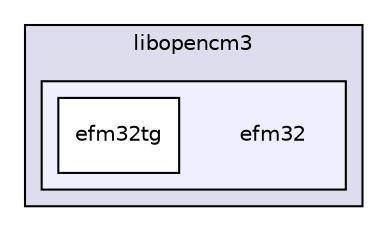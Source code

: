 digraph "/home/esdentem/projects/libopencm3/libopencm3-git/include/libopencm3/efm32/" {
  compound=true
  node [ fontsize="10", fontname="Helvetica"];
  edge [ labelfontsize="10", labelfontname="Helvetica"];
  subgraph clusterdir_e1040081471ffd682e8357aa53c82f70 {
    graph [ bgcolor="#ddddee", pencolor="black", label="libopencm3" fontname="Helvetica", fontsize="10", URL="dir_e1040081471ffd682e8357aa53c82f70.html"]
  subgraph clusterdir_b3bc027bbb9aeff9e0e7a0d66de9ad28 {
    graph [ bgcolor="#eeeeff", pencolor="black", label="" URL="dir_b3bc027bbb9aeff9e0e7a0d66de9ad28.html"];
    dir_b3bc027bbb9aeff9e0e7a0d66de9ad28 [shape=plaintext label="efm32"];
    dir_25fe5e9262d999d55ae3bec204d6e013 [shape=box label="efm32tg" color="black" fillcolor="white" style="filled" URL="dir_25fe5e9262d999d55ae3bec204d6e013.html"];
  }
  }
}
